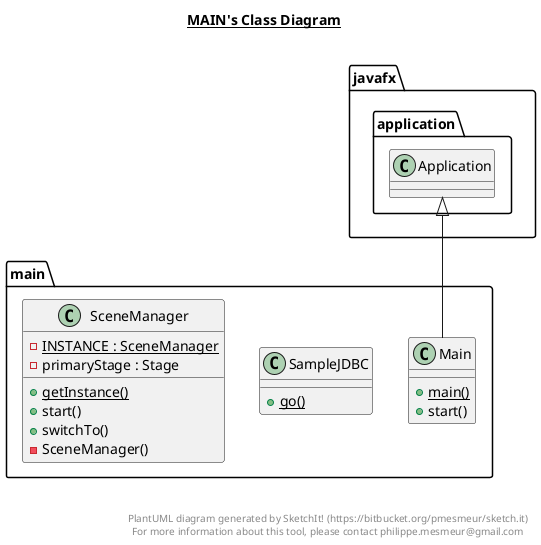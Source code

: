 @startuml

title __MAIN's Class Diagram__\n

  namespace main {
    class main.Main {
        {static} + main()
        + start()
    }
  }
  

  namespace main {
    class main.SampleJDBC {
        {static} + go()
    }
  }
  

  namespace main {
    class main.SceneManager {
        {static} - INSTANCE : SceneManager
        - primaryStage : Stage
        {static} + getInstance()
        + start()
        + switchTo()
        - SceneManager()
    }
  }
  

  main.Main -up-|> javafx.application.Application


right footer


PlantUML diagram generated by SketchIt! (https://bitbucket.org/pmesmeur/sketch.it)
For more information about this tool, please contact philippe.mesmeur@gmail.com
endfooter

@enduml
